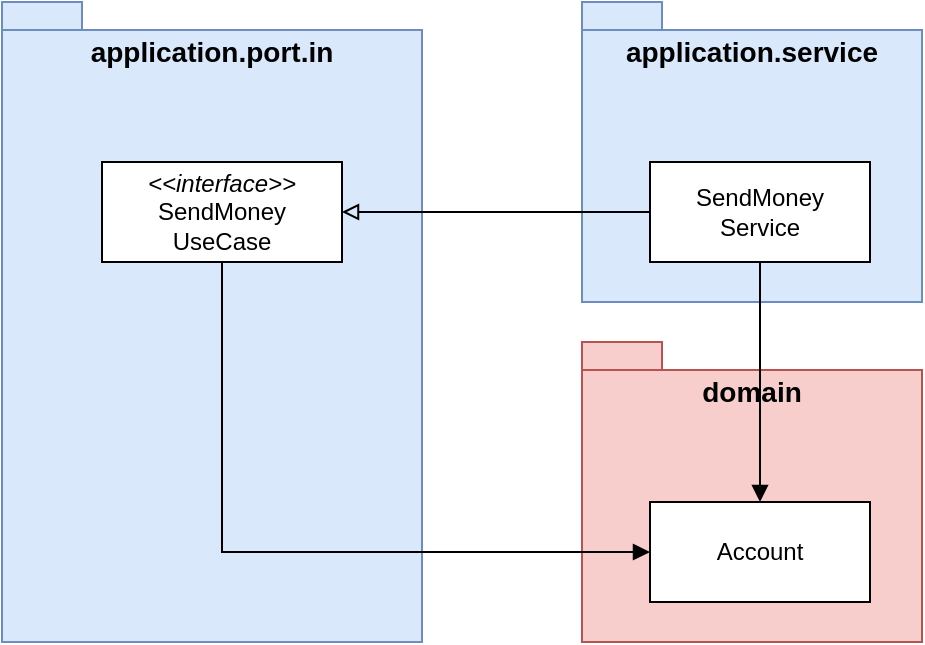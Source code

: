 <mxfile version="24.7.5">
  <diagram name="페이지-1" id="NgWCb0UU0gFqZ8xypcNC">
    <mxGraphModel dx="1114" dy="894" grid="1" gridSize="10" guides="1" tooltips="1" connect="1" arrows="1" fold="1" page="1" pageScale="1" pageWidth="827" pageHeight="1169" math="0" shadow="0">
      <root>
        <mxCell id="0" />
        <mxCell id="1" parent="0" />
        <mxCell id="TaPWZCJsB5wtzf3400GT-1" value="application.port.in" style="shape=folder;fontStyle=1;spacingTop=10;tabWidth=40;tabHeight=14;tabPosition=left;html=1;whiteSpace=wrap;verticalAlign=top;horizontal=1;fontSize=14;fillColor=#dae8fc;strokeColor=#6c8ebf;" vertex="1" parent="1">
          <mxGeometry x="90" y="60" width="210" height="320" as="geometry" />
        </mxCell>
        <mxCell id="TaPWZCJsB5wtzf3400GT-3" value="&lt;i&gt;&amp;lt;&amp;lt;interface&amp;gt;&amp;gt;&lt;/i&gt;&lt;div&gt;SendMoney&lt;/div&gt;&lt;div&gt;UseCase&lt;/div&gt;" style="rounded=0;whiteSpace=wrap;html=1;" vertex="1" parent="1">
          <mxGeometry x="140" y="140" width="120" height="50" as="geometry" />
        </mxCell>
        <mxCell id="TaPWZCJsB5wtzf3400GT-7" value="application.service" style="shape=folder;fontStyle=1;spacingTop=10;tabWidth=40;tabHeight=14;tabPosition=left;html=1;whiteSpace=wrap;verticalAlign=top;horizontal=1;fontSize=14;fillColor=#dae8fc;strokeColor=#6c8ebf;" vertex="1" parent="1">
          <mxGeometry x="380" y="60" width="170" height="150" as="geometry" />
        </mxCell>
        <mxCell id="TaPWZCJsB5wtzf3400GT-8" style="edgeStyle=orthogonalEdgeStyle;rounded=0;orthogonalLoop=1;jettySize=auto;html=1;entryX=1;entryY=0.5;entryDx=0;entryDy=0;endArrow=block;endFill=0;" edge="1" parent="1" source="TaPWZCJsB5wtzf3400GT-9" target="TaPWZCJsB5wtzf3400GT-3">
          <mxGeometry relative="1" as="geometry" />
        </mxCell>
        <mxCell id="TaPWZCJsB5wtzf3400GT-9" value="SendMoney&lt;div&gt;Service&lt;/div&gt;" style="rounded=0;whiteSpace=wrap;html=1;" vertex="1" parent="1">
          <mxGeometry x="414" y="140" width="110" height="50" as="geometry" />
        </mxCell>
        <mxCell id="TaPWZCJsB5wtzf3400GT-14" value="domain" style="shape=folder;fontStyle=1;spacingTop=10;tabWidth=40;tabHeight=14;tabPosition=left;html=1;whiteSpace=wrap;verticalAlign=top;horizontal=1;fontSize=14;fillColor=#f8cecc;strokeColor=#b85450;" vertex="1" parent="1">
          <mxGeometry x="380" y="230" width="170" height="150" as="geometry" />
        </mxCell>
        <mxCell id="TaPWZCJsB5wtzf3400GT-15" value="Account" style="rounded=0;whiteSpace=wrap;html=1;" vertex="1" parent="1">
          <mxGeometry x="414" y="310" width="110" height="50" as="geometry" />
        </mxCell>
        <mxCell id="TaPWZCJsB5wtzf3400GT-17" style="edgeStyle=orthogonalEdgeStyle;rounded=0;orthogonalLoop=1;jettySize=auto;html=1;entryX=0;entryY=0.5;entryDx=0;entryDy=0;endArrow=block;endFill=1;" edge="1" parent="1" source="TaPWZCJsB5wtzf3400GT-3" target="TaPWZCJsB5wtzf3400GT-15">
          <mxGeometry relative="1" as="geometry">
            <Array as="points">
              <mxPoint x="200" y="335" />
            </Array>
          </mxGeometry>
        </mxCell>
        <mxCell id="TaPWZCJsB5wtzf3400GT-16" style="edgeStyle=orthogonalEdgeStyle;rounded=0;orthogonalLoop=1;jettySize=auto;html=1;endArrow=block;endFill=1;" edge="1" parent="1" source="TaPWZCJsB5wtzf3400GT-9" target="TaPWZCJsB5wtzf3400GT-15">
          <mxGeometry relative="1" as="geometry" />
        </mxCell>
      </root>
    </mxGraphModel>
  </diagram>
</mxfile>
